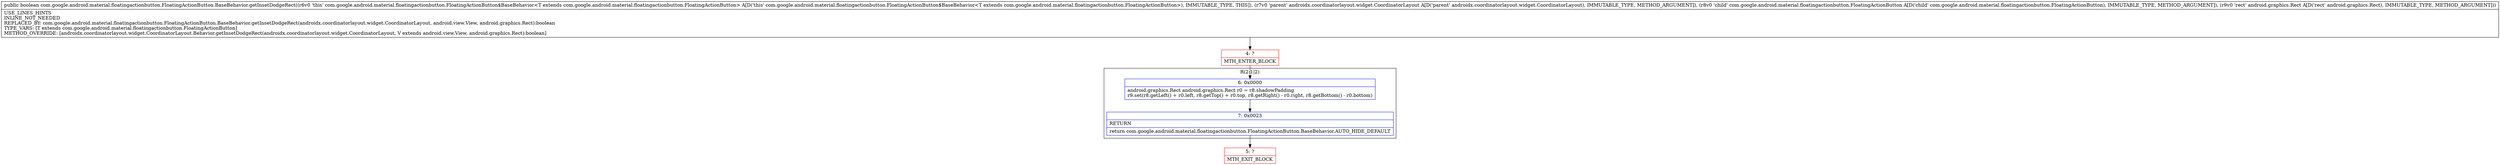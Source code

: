 digraph "CFG forcom.google.android.material.floatingactionbutton.FloatingActionButton.BaseBehavior.getInsetDodgeRect(Landroidx\/coordinatorlayout\/widget\/CoordinatorLayout;Lcom\/google\/android\/material\/floatingactionbutton\/FloatingActionButton;Landroid\/graphics\/Rect;)Z" {
subgraph cluster_Region_1258762204 {
label = "R(2:1|2)";
node [shape=record,color=blue];
Node_6 [shape=record,label="{6\:\ 0x0000|android.graphics.Rect android.graphics.Rect r0 = r8.shadowPadding\lr9.set(r8.getLeft() + r0.left, r8.getTop() + r0.top, r8.getRight() \- r0.right, r8.getBottom() \- r0.bottom)\l}"];
Node_7 [shape=record,label="{7\:\ 0x0023|RETURN\l|return com.google.android.material.floatingactionbutton.FloatingActionButton.BaseBehavior.AUTO_HIDE_DEFAULT\l}"];
}
Node_4 [shape=record,color=red,label="{4\:\ ?|MTH_ENTER_BLOCK\l}"];
Node_5 [shape=record,color=red,label="{5\:\ ?|MTH_EXIT_BLOCK\l}"];
MethodNode[shape=record,label="{public boolean com.google.android.material.floatingactionbutton.FloatingActionButton.BaseBehavior.getInsetDodgeRect((r6v0 'this' com.google.android.material.floatingactionbutton.FloatingActionButton$BaseBehavior\<T extends com.google.android.material.floatingactionbutton.FloatingActionButton\> A[D('this' com.google.android.material.floatingactionbutton.FloatingActionButton$BaseBehavior\<T extends com.google.android.material.floatingactionbutton.FloatingActionButton\>), IMMUTABLE_TYPE, THIS]), (r7v0 'parent' androidx.coordinatorlayout.widget.CoordinatorLayout A[D('parent' androidx.coordinatorlayout.widget.CoordinatorLayout), IMMUTABLE_TYPE, METHOD_ARGUMENT]), (r8v0 'child' com.google.android.material.floatingactionbutton.FloatingActionButton A[D('child' com.google.android.material.floatingactionbutton.FloatingActionButton), IMMUTABLE_TYPE, METHOD_ARGUMENT]), (r9v0 'rect' android.graphics.Rect A[D('rect' android.graphics.Rect), IMMUTABLE_TYPE, METHOD_ARGUMENT]))  | USE_LINES_HINTS\lINLINE_NOT_NEEDED\lREPLACED_BY: com.google.android.material.floatingactionbutton.FloatingActionButton.BaseBehavior.getInsetDodgeRect(androidx.coordinatorlayout.widget.CoordinatorLayout, android.view.View, android.graphics.Rect):boolean\lTYPE_VARS: [T extends com.google.android.material.floatingactionbutton.FloatingActionButton]\lMETHOD_OVERRIDE: [androidx.coordinatorlayout.widget.CoordinatorLayout.Behavior.getInsetDodgeRect(androidx.coordinatorlayout.widget.CoordinatorLayout, V extends android.view.View, android.graphics.Rect):boolean]\l}"];
MethodNode -> Node_4;Node_6 -> Node_7;
Node_7 -> Node_5;
Node_4 -> Node_6;
}

